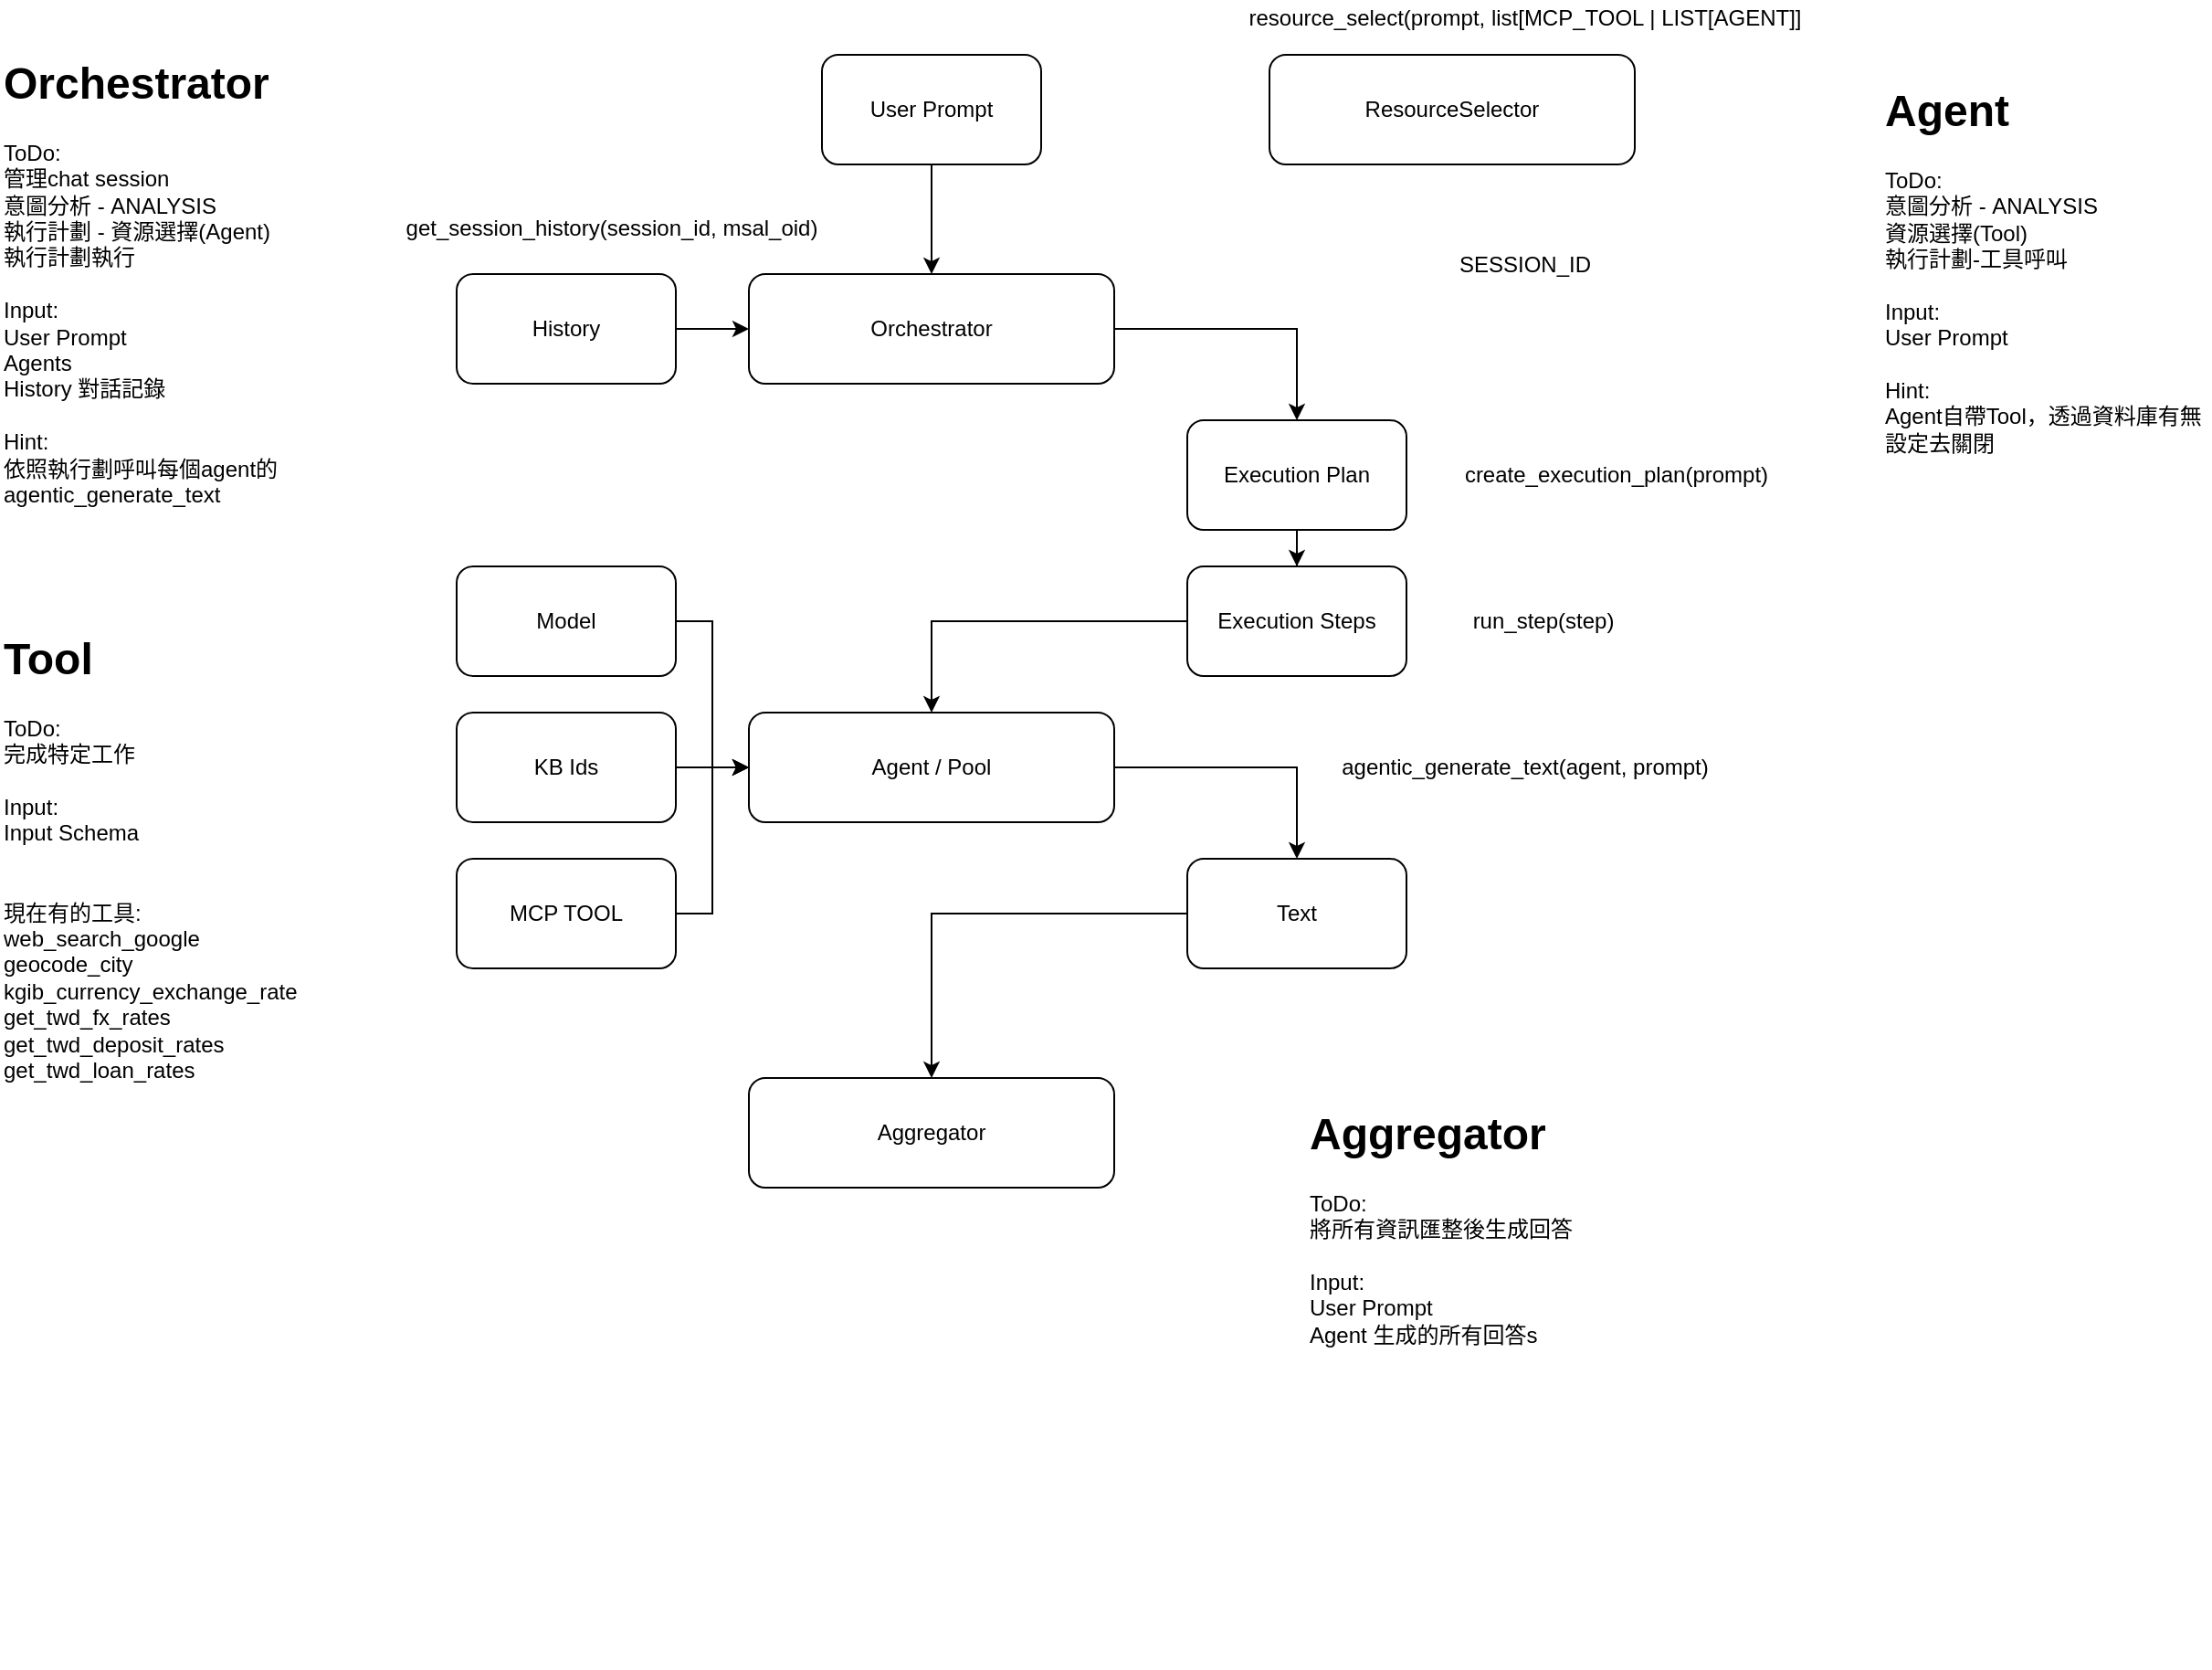 <mxfile version="28.2.7">
  <diagram name="Page-1" id="O1RwRlzI1Ggl_wTvJJDB">
    <mxGraphModel dx="1281" dy="623" grid="1" gridSize="10" guides="1" tooltips="1" connect="1" arrows="1" fold="1" page="1" pageScale="1" pageWidth="850" pageHeight="1100" math="0" shadow="0">
      <root>
        <mxCell id="0" />
        <mxCell id="1" parent="0" />
        <mxCell id="TFLCkd57x4qzVk7LQz0j-1" style="edgeStyle=orthogonalEdgeStyle;rounded=0;orthogonalLoop=1;jettySize=auto;html=1;entryX=0.5;entryY=0;entryDx=0;entryDy=0;" edge="1" parent="1" source="TFLCkd57x4qzVk7LQz0j-2" target="TFLCkd57x4qzVk7LQz0j-4">
          <mxGeometry relative="1" as="geometry" />
        </mxCell>
        <mxCell id="TFLCkd57x4qzVk7LQz0j-2" value="User Prompt" style="rounded=1;whiteSpace=wrap;html=1;" vertex="1" parent="1">
          <mxGeometry x="620" y="210" width="120" height="60" as="geometry" />
        </mxCell>
        <mxCell id="TFLCkd57x4qzVk7LQz0j-3" style="edgeStyle=orthogonalEdgeStyle;rounded=0;orthogonalLoop=1;jettySize=auto;html=1;" edge="1" parent="1" source="TFLCkd57x4qzVk7LQz0j-4" target="TFLCkd57x4qzVk7LQz0j-25">
          <mxGeometry relative="1" as="geometry" />
        </mxCell>
        <mxCell id="TFLCkd57x4qzVk7LQz0j-4" value="Orchestrator" style="rounded=1;whiteSpace=wrap;html=1;" vertex="1" parent="1">
          <mxGeometry x="580" y="330" width="200" height="60" as="geometry" />
        </mxCell>
        <mxCell id="TFLCkd57x4qzVk7LQz0j-5" style="edgeStyle=orthogonalEdgeStyle;rounded=0;orthogonalLoop=1;jettySize=auto;html=1;entryX=0;entryY=0.5;entryDx=0;entryDy=0;" edge="1" parent="1" source="TFLCkd57x4qzVk7LQz0j-6" target="TFLCkd57x4qzVk7LQz0j-4">
          <mxGeometry relative="1" as="geometry" />
        </mxCell>
        <mxCell id="TFLCkd57x4qzVk7LQz0j-6" value="History" style="rounded=1;whiteSpace=wrap;html=1;" vertex="1" parent="1">
          <mxGeometry x="420" y="330" width="120" height="60" as="geometry" />
        </mxCell>
        <mxCell id="TFLCkd57x4qzVk7LQz0j-7" style="edgeStyle=orthogonalEdgeStyle;rounded=0;orthogonalLoop=1;jettySize=auto;html=1;entryX=0;entryY=0.5;entryDx=0;entryDy=0;" edge="1" parent="1" source="TFLCkd57x4qzVk7LQz0j-8" target="TFLCkd57x4qzVk7LQz0j-14">
          <mxGeometry relative="1" as="geometry" />
        </mxCell>
        <mxCell id="TFLCkd57x4qzVk7LQz0j-8" value="Model" style="rounded=1;whiteSpace=wrap;html=1;" vertex="1" parent="1">
          <mxGeometry x="420" y="490" width="120" height="60" as="geometry" />
        </mxCell>
        <mxCell id="TFLCkd57x4qzVk7LQz0j-9" style="edgeStyle=orthogonalEdgeStyle;rounded=0;orthogonalLoop=1;jettySize=auto;html=1;entryX=0;entryY=0.5;entryDx=0;entryDy=0;" edge="1" parent="1" source="TFLCkd57x4qzVk7LQz0j-10" target="TFLCkd57x4qzVk7LQz0j-14">
          <mxGeometry relative="1" as="geometry" />
        </mxCell>
        <mxCell id="TFLCkd57x4qzVk7LQz0j-10" value="MCP TOOL" style="rounded=1;whiteSpace=wrap;html=1;" vertex="1" parent="1">
          <mxGeometry x="420" y="650" width="120" height="60" as="geometry" />
        </mxCell>
        <mxCell id="TFLCkd57x4qzVk7LQz0j-11" value="" style="edgeStyle=orthogonalEdgeStyle;rounded=0;orthogonalLoop=1;jettySize=auto;html=1;" edge="1" parent="1" source="TFLCkd57x4qzVk7LQz0j-12" target="TFLCkd57x4qzVk7LQz0j-14">
          <mxGeometry relative="1" as="geometry" />
        </mxCell>
        <mxCell id="TFLCkd57x4qzVk7LQz0j-12" value="KB Ids" style="rounded=1;whiteSpace=wrap;html=1;" vertex="1" parent="1">
          <mxGeometry x="420" y="570" width="120" height="60" as="geometry" />
        </mxCell>
        <mxCell id="TFLCkd57x4qzVk7LQz0j-13" style="edgeStyle=orthogonalEdgeStyle;rounded=0;orthogonalLoop=1;jettySize=auto;html=1;entryX=0.5;entryY=0;entryDx=0;entryDy=0;" edge="1" parent="1" source="TFLCkd57x4qzVk7LQz0j-14" target="TFLCkd57x4qzVk7LQz0j-18">
          <mxGeometry relative="1" as="geometry" />
        </mxCell>
        <mxCell id="TFLCkd57x4qzVk7LQz0j-14" value="Agent / Pool" style="rounded=1;whiteSpace=wrap;html=1;" vertex="1" parent="1">
          <mxGeometry x="580" y="570" width="200" height="60" as="geometry" />
        </mxCell>
        <mxCell id="TFLCkd57x4qzVk7LQz0j-15" value="Aggregator" style="rounded=1;whiteSpace=wrap;html=1;" vertex="1" parent="1">
          <mxGeometry x="580" y="770" width="200" height="60" as="geometry" />
        </mxCell>
        <mxCell id="TFLCkd57x4qzVk7LQz0j-16" value="&lt;h1 style=&quot;margin-top: 0px;&quot;&gt;Orchestrator&lt;/h1&gt;&lt;div&gt;ToDo:&lt;/div&gt;&lt;div&gt;管理chat session&lt;/div&gt;&lt;div&gt;意圖分析 - ANALYSIS&lt;/div&gt;&lt;div&gt;執行計劃 - 資源選擇(Agent)&lt;/div&gt;&lt;div&gt;執行計劃執行&lt;br&gt;&lt;br&gt;Input:&lt;/div&gt;&lt;div&gt;User Prompt&lt;/div&gt;&lt;div&gt;Agents&lt;/div&gt;&lt;div&gt;History 對話記錄&lt;/div&gt;&lt;div&gt;&lt;br&gt;&lt;/div&gt;&lt;div&gt;Hint:&lt;/div&gt;&lt;div&gt;依照執行劃呼叫每個agent的&lt;/div&gt;&lt;div&gt;agentic_generate_text&lt;/div&gt;&lt;div&gt;&lt;br&gt;&lt;/div&gt;&lt;div&gt;&lt;br&gt;&lt;/div&gt;&lt;div&gt;&lt;br&gt;&lt;/div&gt;" style="text;html=1;whiteSpace=wrap;overflow=hidden;rounded=0;" vertex="1" parent="1">
          <mxGeometry x="170" y="205" width="180" height="310" as="geometry" />
        </mxCell>
        <mxCell id="TFLCkd57x4qzVk7LQz0j-17" style="edgeStyle=orthogonalEdgeStyle;rounded=0;orthogonalLoop=1;jettySize=auto;html=1;entryX=0.5;entryY=0;entryDx=0;entryDy=0;" edge="1" parent="1" source="TFLCkd57x4qzVk7LQz0j-18" target="TFLCkd57x4qzVk7LQz0j-15">
          <mxGeometry relative="1" as="geometry" />
        </mxCell>
        <mxCell id="TFLCkd57x4qzVk7LQz0j-18" value="Text" style="rounded=1;whiteSpace=wrap;html=1;" vertex="1" parent="1">
          <mxGeometry x="820" y="650" width="120" height="60" as="geometry" />
        </mxCell>
        <mxCell id="TFLCkd57x4qzVk7LQz0j-19" value="&lt;h1 style=&quot;margin-top: 0px;&quot;&gt;Aggregator&lt;/h1&gt;&lt;div&gt;ToDo:&lt;/div&gt;&lt;div&gt;將所有資訊匯整後生成回答&lt;/div&gt;&lt;div&gt;&lt;br&gt;Input:&lt;/div&gt;&lt;div&gt;User Prompt&lt;/div&gt;&lt;div&gt;Agent 生成的所有回答s&lt;/div&gt;&lt;div&gt;&lt;br&gt;&lt;/div&gt;&lt;div&gt;&lt;br&gt;&lt;/div&gt;&lt;div&gt;&lt;br&gt;&lt;/div&gt;&lt;div&gt;&lt;br&gt;&lt;/div&gt;&lt;div&gt;&lt;br&gt;&lt;/div&gt;" style="text;html=1;whiteSpace=wrap;overflow=hidden;rounded=0;" vertex="1" parent="1">
          <mxGeometry x="885" y="780" width="180" height="310" as="geometry" />
        </mxCell>
        <mxCell id="TFLCkd57x4qzVk7LQz0j-20" value="&lt;h1 style=&quot;margin-top: 0px;&quot;&gt;Agent&lt;/h1&gt;&lt;div&gt;ToDo:&lt;/div&gt;&lt;div&gt;意圖分析 - ANALYSIS&lt;/div&gt;&lt;div&gt;資源選擇(Tool)&lt;/div&gt;&lt;div&gt;執行計劃-工具呼叫&lt;/div&gt;&lt;div&gt;&lt;br&gt;Input:&lt;/div&gt;&lt;div&gt;User Prompt&lt;/div&gt;&lt;div&gt;&lt;br&gt;&lt;/div&gt;&lt;div&gt;Hint:&lt;/div&gt;&lt;div&gt;Agent自帶Tool，透過資料庫有無設定去關閉&lt;/div&gt;&lt;div&gt;&lt;br&gt;&lt;/div&gt;&lt;div&gt;&lt;br&gt;&lt;/div&gt;&lt;div&gt;&lt;br&gt;&lt;/div&gt;&lt;div&gt;&lt;br&gt;&lt;/div&gt;&lt;div&gt;&lt;br&gt;&lt;/div&gt;" style="text;html=1;whiteSpace=wrap;overflow=hidden;rounded=0;" vertex="1" parent="1">
          <mxGeometry x="1200" y="220" width="180" height="250" as="geometry" />
        </mxCell>
        <mxCell id="TFLCkd57x4qzVk7LQz0j-21" value="&lt;h1 style=&quot;margin-top: 0px;&quot;&gt;Tool&lt;/h1&gt;&lt;div&gt;ToDo:&lt;/div&gt;&lt;div&gt;完成特定工作&lt;/div&gt;&lt;div&gt;&lt;br&gt;&lt;/div&gt;&lt;div&gt;Input:&lt;/div&gt;&lt;div&gt;Input Schema&lt;/div&gt;&lt;div&gt;&lt;br&gt;&lt;/div&gt;&lt;div&gt;&lt;br&gt;&lt;/div&gt;&lt;div&gt;現在有的工具:&lt;/div&gt;&lt;div&gt;web_search_google&lt;/div&gt;&lt;div&gt;geocode_city&lt;/div&gt;&lt;div&gt;kgib_currency_exchange_rate&lt;/div&gt;&lt;div&gt;get_twd_fx_rates&lt;/div&gt;&lt;div&gt;get_twd_deposit_rates&lt;/div&gt;&lt;div&gt;get_twd_loan_rates&lt;/div&gt;&lt;div&gt;&lt;br&gt;&lt;/div&gt;&lt;div&gt;&lt;br&gt;&lt;/div&gt;&lt;div&gt;&lt;br&gt;&lt;/div&gt;&lt;div&gt;&lt;br&gt;&lt;/div&gt;&lt;div&gt;&lt;br&gt;&lt;/div&gt;&lt;div&gt;&lt;br&gt;&lt;/div&gt;&lt;div&gt;&lt;br&gt;&lt;/div&gt;&lt;div&gt;&lt;br&gt;&lt;/div&gt;&lt;div&gt;&lt;br&gt;&lt;/div&gt;" style="text;html=1;whiteSpace=wrap;overflow=hidden;rounded=0;" vertex="1" parent="1">
          <mxGeometry x="170" y="520" width="180" height="250" as="geometry" />
        </mxCell>
        <mxCell id="TFLCkd57x4qzVk7LQz0j-22" value="agentic_generate_text(agent, prompt)" style="text;html=1;whiteSpace=wrap;strokeColor=none;fillColor=none;align=center;verticalAlign=middle;rounded=0;" vertex="1" parent="1">
          <mxGeometry x="850" y="585" width="310" height="30" as="geometry" />
        </mxCell>
        <mxCell id="TFLCkd57x4qzVk7LQz0j-23" value="get_session_history(session_id, msal_oid)" style="text;html=1;whiteSpace=wrap;strokeColor=none;fillColor=none;align=center;verticalAlign=middle;rounded=0;" vertex="1" parent="1">
          <mxGeometry x="350" y="290" width="310" height="30" as="geometry" />
        </mxCell>
        <mxCell id="TFLCkd57x4qzVk7LQz0j-24" value="" style="edgeStyle=orthogonalEdgeStyle;rounded=0;orthogonalLoop=1;jettySize=auto;html=1;" edge="1" parent="1" source="TFLCkd57x4qzVk7LQz0j-25" target="TFLCkd57x4qzVk7LQz0j-27">
          <mxGeometry relative="1" as="geometry" />
        </mxCell>
        <mxCell id="TFLCkd57x4qzVk7LQz0j-25" value="Execution Plan" style="rounded=1;whiteSpace=wrap;html=1;" vertex="1" parent="1">
          <mxGeometry x="820" y="410" width="120" height="60" as="geometry" />
        </mxCell>
        <mxCell id="TFLCkd57x4qzVk7LQz0j-26" style="edgeStyle=orthogonalEdgeStyle;rounded=0;orthogonalLoop=1;jettySize=auto;html=1;entryX=0.5;entryY=0;entryDx=0;entryDy=0;" edge="1" parent="1" source="TFLCkd57x4qzVk7LQz0j-27" target="TFLCkd57x4qzVk7LQz0j-14">
          <mxGeometry relative="1" as="geometry" />
        </mxCell>
        <mxCell id="TFLCkd57x4qzVk7LQz0j-27" value="Execution Steps" style="rounded=1;whiteSpace=wrap;html=1;" vertex="1" parent="1">
          <mxGeometry x="820" y="490" width="120" height="60" as="geometry" />
        </mxCell>
        <mxCell id="TFLCkd57x4qzVk7LQz0j-28" value="create_execution_plan(prompt)" style="text;html=1;whiteSpace=wrap;strokeColor=none;fillColor=none;align=center;verticalAlign=middle;rounded=0;" vertex="1" parent="1">
          <mxGeometry x="930" y="425" width="250" height="30" as="geometry" />
        </mxCell>
        <mxCell id="TFLCkd57x4qzVk7LQz0j-29" value="run_step(step)" style="text;html=1;whiteSpace=wrap;strokeColor=none;fillColor=none;align=center;verticalAlign=middle;rounded=0;" vertex="1" parent="1">
          <mxGeometry x="930" y="505" width="170" height="30" as="geometry" />
        </mxCell>
        <mxCell id="TFLCkd57x4qzVk7LQz0j-30" value="SESSION_ID" style="text;html=1;whiteSpace=wrap;strokeColor=none;fillColor=none;align=center;verticalAlign=middle;rounded=0;" vertex="1" parent="1">
          <mxGeometry x="880" y="310" width="250" height="30" as="geometry" />
        </mxCell>
        <mxCell id="TFLCkd57x4qzVk7LQz0j-31" value="resource_select(prompt, list[MCP_TOOL | LIST[AGENT]]" style="text;html=1;whiteSpace=wrap;strokeColor=none;fillColor=none;align=center;verticalAlign=middle;rounded=0;" vertex="1" parent="1">
          <mxGeometry x="820" y="180" width="370" height="20" as="geometry" />
        </mxCell>
        <mxCell id="TFLCkd57x4qzVk7LQz0j-32" value="ResourceSelector" style="rounded=1;whiteSpace=wrap;html=1;" vertex="1" parent="1">
          <mxGeometry x="865" y="210" width="200" height="60" as="geometry" />
        </mxCell>
      </root>
    </mxGraphModel>
  </diagram>
</mxfile>

